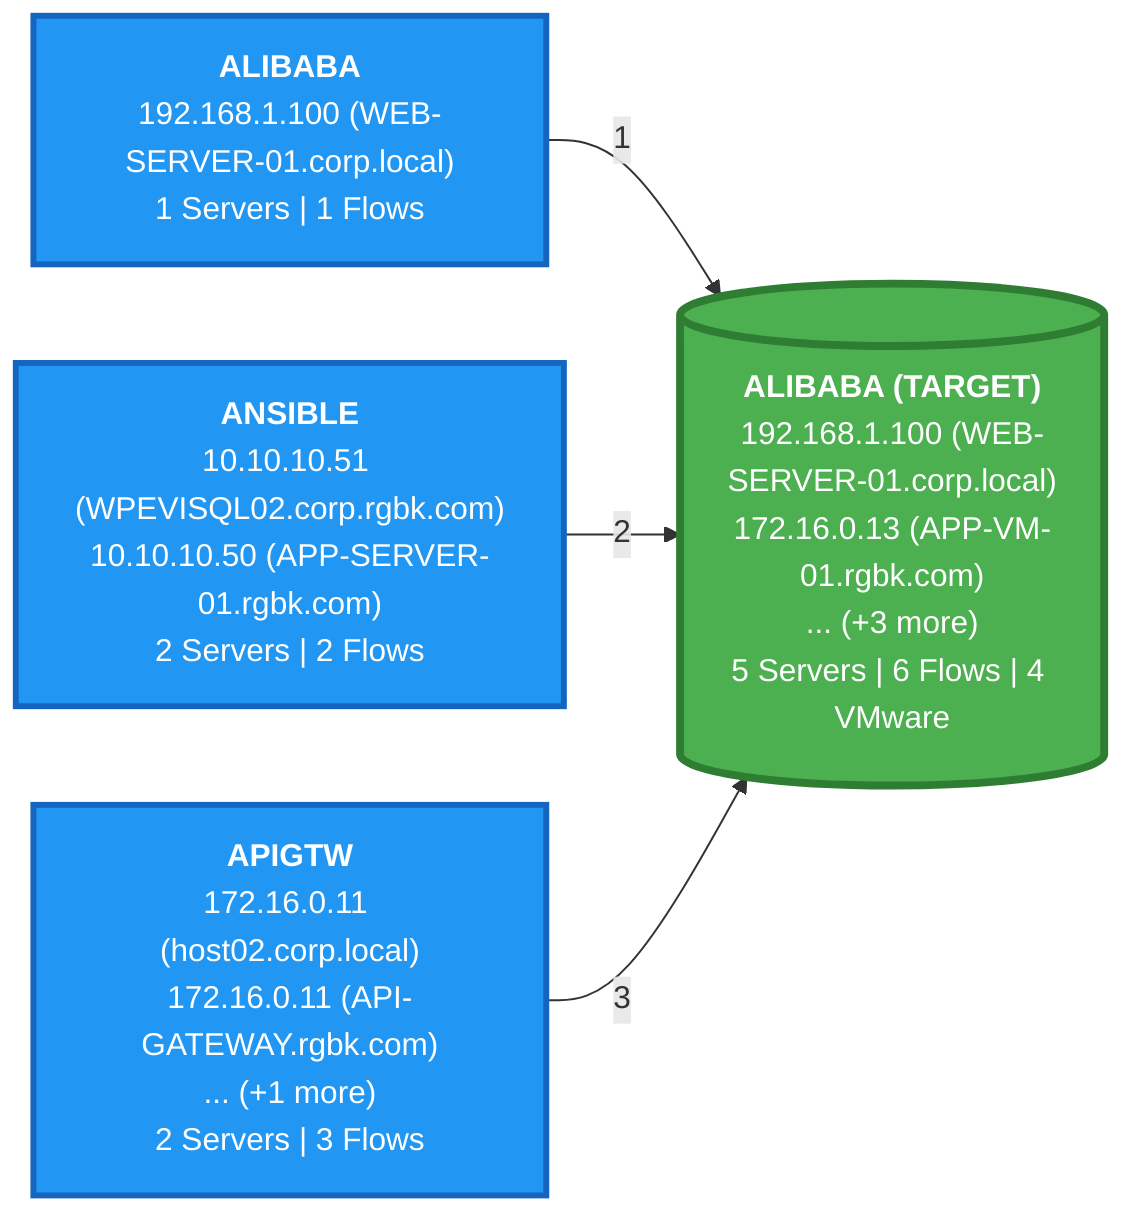 graph LR
    %% UPSTREAM: Who sends data TO ALIBABA

    SRC_APP_0["<b>ALIBABA</b><br/>192.168.1.100 (WEB-SERVER-01.corp.local)<br/>1 Servers | 1 Flows"]:::sourceapp
    SRC_APP_1["<b>ANSIBLE</b><br/>10.10.10.51 (WPEVISQL02.corp.rgbk.com)<br/>10.10.10.50 (APP-SERVER-01.rgbk.com)<br/>2 Servers | 2 Flows"]:::sourceapp
    SRC_APP_2["<b>APIGTW</b><br/>172.16.0.11 (host02.corp.local)<br/>172.16.0.11 (API-GATEWAY.rgbk.com)<br/>... (+1 more)<br/>2 Servers | 3 Flows"]:::sourceapp
    TARGET[("<b>ALIBABA (TARGET)</b><br/>192.168.1.100 (WEB-SERVER-01.corp.local)<br/>172.16.0.13 (APP-VM-01.rgbk.com)<br/>... (+3 more)<br/>5 Servers | 6 Flows | 4 VMware")]:::targetapp

    SRC_APP_0 -->|1| TARGET
    SRC_APP_1 -->|2| TARGET
    SRC_APP_2 -->|3| TARGET

    %% Styles
    classDef targetapp fill:#4CAF50,stroke:#2E7D32,stroke-width:4px,color:#fff
    classDef sourceapp fill:#2196F3,stroke:#1565C0,stroke-width:3px,color:#fff
    classDef vmware fill:#FF9800,stroke:#E65100,stroke-width:3px,color:#fff
